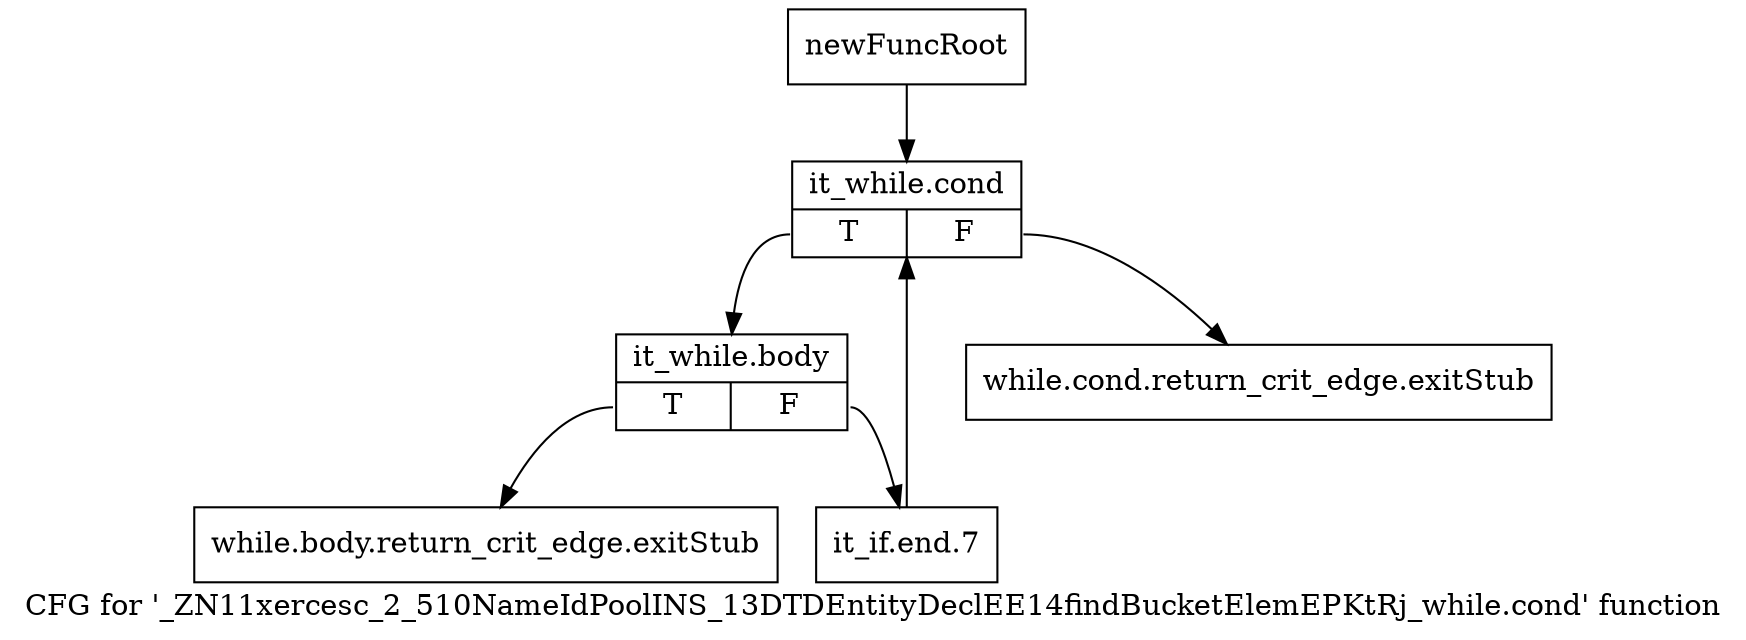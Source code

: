 digraph "CFG for '_ZN11xercesc_2_510NameIdPoolINS_13DTDEntityDeclEE14findBucketElemEPKtRj_while.cond' function" {
	label="CFG for '_ZN11xercesc_2_510NameIdPoolINS_13DTDEntityDeclEE14findBucketElemEPKtRj_while.cond' function";

	Node0x973f910 [shape=record,label="{newFuncRoot}"];
	Node0x973f910 -> Node0x973fa00;
	Node0x973f960 [shape=record,label="{while.cond.return_crit_edge.exitStub}"];
	Node0x973f9b0 [shape=record,label="{while.body.return_crit_edge.exitStub}"];
	Node0x973fa00 [shape=record,label="{it_while.cond|{<s0>T|<s1>F}}"];
	Node0x973fa00:s0 -> Node0x973fa50;
	Node0x973fa00:s1 -> Node0x973f960;
	Node0x973fa50 [shape=record,label="{it_while.body|{<s0>T|<s1>F}}"];
	Node0x973fa50:s0 -> Node0x973f9b0;
	Node0x973fa50:s1 -> Node0x973faa0;
	Node0x973faa0 [shape=record,label="{it_if.end.7}"];
	Node0x973faa0 -> Node0x973fa00;
}
